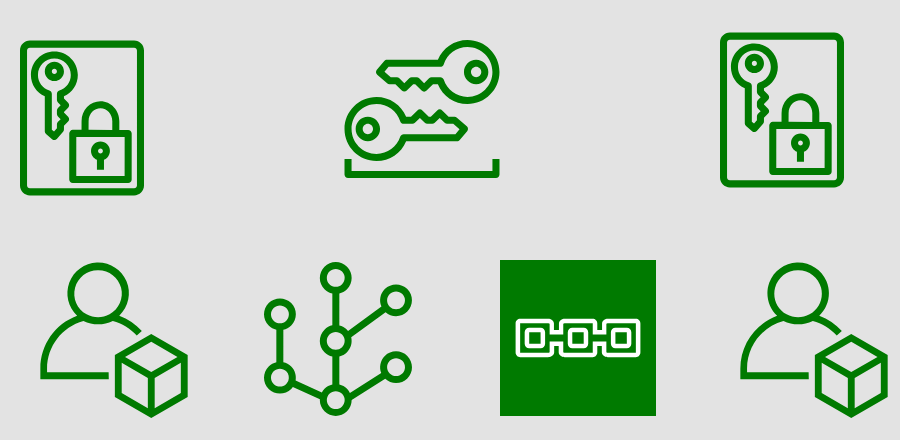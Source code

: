 <mxfile version="20.5.3" type="github">
  <diagram id="E5zAWRpKRQtCYMCSBuOu" name="Seite-1">
    <mxGraphModel dx="830" dy="568" grid="1" gridSize="10" guides="1" tooltips="1" connect="1" arrows="1" fold="1" page="1" pageScale="1" pageWidth="827" pageHeight="1169" math="0" shadow="0">
      <root>
        <mxCell id="0" />
        <mxCell id="1" parent="0" />
        <mxCell id="TTG8XsaPFoLmgTVy-96G-10" value="" style="rounded=0;whiteSpace=wrap;html=1;strokeColor=none;fillColor=#E3E3E3;fontColor=#333333;" vertex="1" parent="1">
          <mxGeometry x="190" y="230" width="450" height="220" as="geometry" />
        </mxCell>
        <mxCell id="TTG8XsaPFoLmgTVy-96G-1" value="" style="sketch=0;points=[[0,0,0],[0.25,0,0],[0.5,0,0],[0.75,0,0],[1,0,0],[0,1,0],[0.25,1,0],[0.5,1,0],[0.75,1,0],[1,1,0],[0,0.25,0],[0,0.5,0],[0,0.75,0],[1,0.25,0],[1,0.5,0],[1,0.75,0]];outlineConnect=0;fontColor=#232F3E;gradientColor=#007A00;gradientDirection=north;fillColor=#007A00;strokeColor=#ffffff;dashed=0;verticalLabelPosition=bottom;verticalAlign=top;align=center;html=1;fontSize=12;fontStyle=0;aspect=fixed;shape=mxgraph.aws4.resourceIcon;resIcon=mxgraph.aws4.blockchain;" vertex="1" parent="1">
          <mxGeometry x="440" y="360" width="78" height="78" as="geometry" />
        </mxCell>
        <mxCell id="TTG8XsaPFoLmgTVy-96G-2" value="" style="sketch=0;outlineConnect=0;fontColor=#232F3E;gradientColor=none;fillColor=#007A00;strokeColor=none;dashed=0;verticalLabelPosition=bottom;verticalAlign=top;align=center;html=1;fontSize=12;fontStyle=0;aspect=fixed;pointerEvents=1;shape=mxgraph.aws4.mesh;" vertex="1" parent="1">
          <mxGeometry x="320" y="361" width="78" height="77" as="geometry" />
        </mxCell>
        <mxCell id="TTG8XsaPFoLmgTVy-96G-3" value="" style="sketch=0;outlineConnect=0;fontColor=#232F3E;gradientColor=none;fillColor=#007A00;strokeColor=none;dashed=0;verticalLabelPosition=bottom;verticalAlign=top;align=center;html=1;fontSize=12;fontStyle=0;aspect=fixed;pointerEvents=1;shape=mxgraph.aws4.long_term_security_credential;" vertex="1" parent="1">
          <mxGeometry x="362" y="250" width="78" height="69" as="geometry" />
        </mxCell>
        <mxCell id="TTG8XsaPFoLmgTVy-96G-4" value="" style="sketch=0;outlineConnect=0;fontColor=#232F3E;gradientColor=none;fillColor=#007A00;strokeColor=none;dashed=0;verticalLabelPosition=bottom;verticalAlign=top;align=center;html=1;fontSize=12;fontStyle=0;aspect=fixed;pointerEvents=1;shape=mxgraph.aws4.organizations_account;" vertex="1" parent="1">
          <mxGeometry x="210" y="361" width="74" height="78" as="geometry" />
        </mxCell>
        <mxCell id="TTG8XsaPFoLmgTVy-96G-6" value="" style="sketch=0;outlineConnect=0;fontColor=#232F3E;gradientColor=none;fillColor=#007A00;strokeColor=none;dashed=0;verticalLabelPosition=bottom;verticalAlign=top;align=center;html=1;fontSize=12;fontStyle=0;aspect=fixed;pointerEvents=1;shape=mxgraph.aws4.organizations_account;" vertex="1" parent="1">
          <mxGeometry x="560" y="361" width="74" height="78" as="geometry" />
        </mxCell>
        <mxCell id="TTG8XsaPFoLmgTVy-96G-7" value="" style="sketch=0;outlineConnect=0;fontColor=#232F3E;gradientColor=none;fillColor=#007A00;strokeColor=none;dashed=0;verticalLabelPosition=bottom;verticalAlign=top;align=center;html=1;fontSize=12;fontStyle=0;aspect=fixed;pointerEvents=1;shape=mxgraph.aws4.data_encryption_key;" vertex="1" parent="1">
          <mxGeometry x="550" y="246" width="62" height="78" as="geometry" />
        </mxCell>
        <mxCell id="TTG8XsaPFoLmgTVy-96G-8" value="" style="sketch=0;outlineConnect=0;fontColor=#232F3E;gradientColor=none;fillColor=#007A00;strokeColor=none;dashed=0;verticalLabelPosition=bottom;verticalAlign=top;align=center;html=1;fontSize=12;fontStyle=0;aspect=fixed;pointerEvents=1;shape=mxgraph.aws4.data_encryption_key;" vertex="1" parent="1">
          <mxGeometry x="200" y="250" width="62" height="78" as="geometry" />
        </mxCell>
      </root>
    </mxGraphModel>
  </diagram>
</mxfile>
